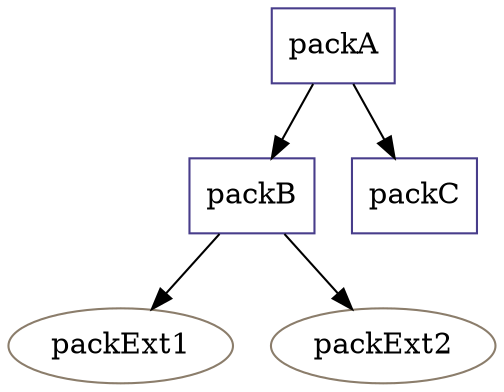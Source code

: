 digraph {
  packA [shape=rectangle, color=darkslateblue];
  packB [shape=rectangle, color=darkslateblue];
  packC [shape=rectangle,color=darkslateblue];
  packExt1 [color=bisque4];
  packExt2 [color=bisque4];

  packA -> packB;
  packA -> packC;
  packB -> packExt1;
  packB -> packExt2;
}
